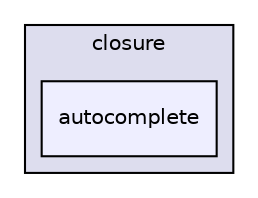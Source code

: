 digraph "libs/angular/angular-material-fileinput-master/bower_components/angular-material/modules/closure/autocomplete" {
  compound=true
  node [ fontsize="10", fontname="Helvetica"];
  edge [ labelfontsize="10", labelfontname="Helvetica"];
  subgraph clusterdir_9508a65cdb91278c0406c0d6c7b30c42 {
    graph [ bgcolor="#ddddee", pencolor="black", label="closure" fontname="Helvetica", fontsize="10", URL="dir_9508a65cdb91278c0406c0d6c7b30c42.html"]
  dir_53a5ff8b3b1be099c1851764cff63c9f [shape=box, label="autocomplete", style="filled", fillcolor="#eeeeff", pencolor="black", URL="dir_53a5ff8b3b1be099c1851764cff63c9f.html"];
  }
}

